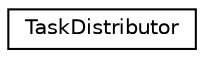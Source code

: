 digraph "Graphical Class Hierarchy"
{
  edge [fontname="Helvetica",fontsize="10",labelfontname="Helvetica",labelfontsize="10"];
  node [fontname="Helvetica",fontsize="10",shape=record];
  rankdir="LR";
  Node0 [label="TaskDistributor",height=0.2,width=0.4,color="black", fillcolor="white", style="filled",URL="$classTaskDistributor.html",tooltip="The application class of this process. "];
}

